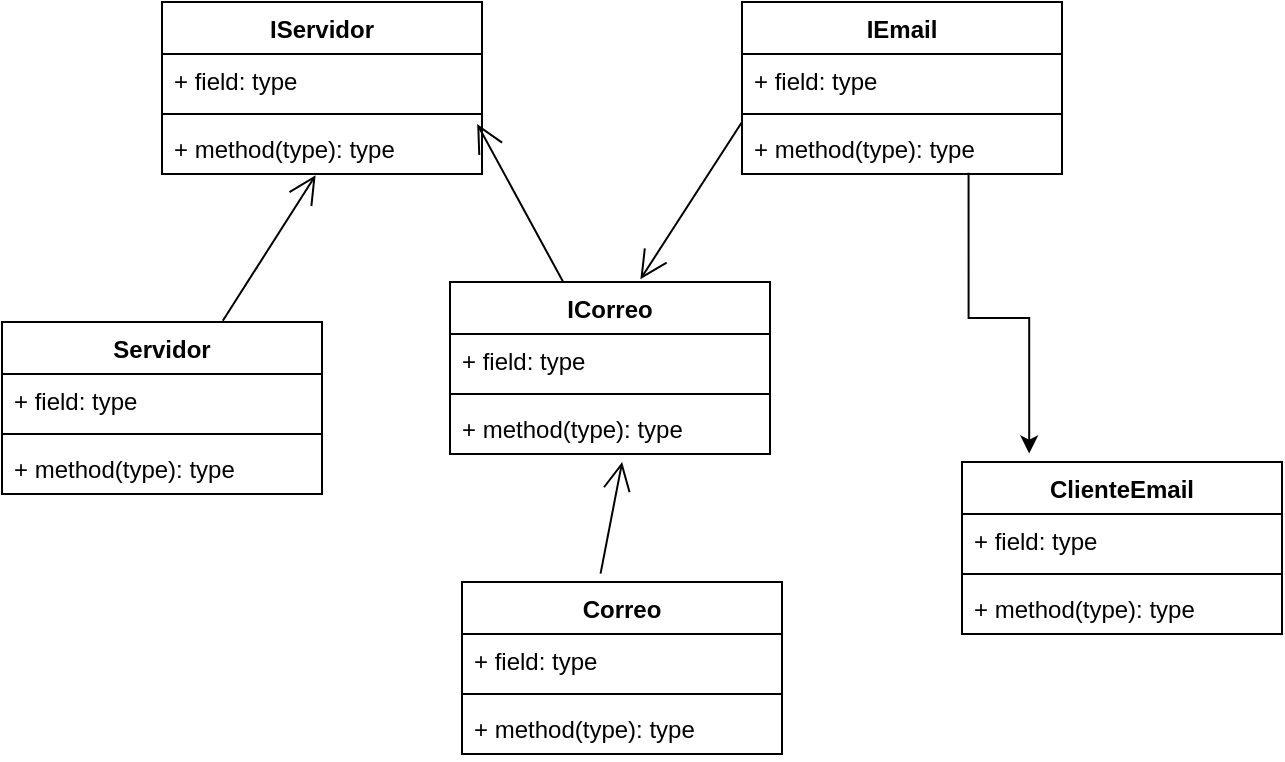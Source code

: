 <mxfile version="13.8.8" type="device"><diagram id="WllNUmJdWAZ3yXhXRguq" name="Page-1"><mxGraphModel dx="1278" dy="580" grid="1" gridSize="10" guides="1" tooltips="1" connect="1" arrows="1" fold="1" page="1" pageScale="1" pageWidth="827" pageHeight="1169" math="0" shadow="0"><root><mxCell id="0"/><mxCell id="1" parent="0"/><mxCell id="wB0SAdWNNSsO2EHMkE1V-1" value="ICorreo" style="swimlane;fontStyle=1;align=center;verticalAlign=top;childLayout=stackLayout;horizontal=1;startSize=26;horizontalStack=0;resizeParent=1;resizeParentMax=0;resizeLast=0;collapsible=1;marginBottom=0;" parent="1" vertex="1"><mxGeometry x="254" y="190" width="160" height="86" as="geometry"/></mxCell><mxCell id="wB0SAdWNNSsO2EHMkE1V-2" value="+ field: type" style="text;strokeColor=none;fillColor=none;align=left;verticalAlign=top;spacingLeft=4;spacingRight=4;overflow=hidden;rotatable=0;points=[[0,0.5],[1,0.5]];portConstraint=eastwest;" parent="wB0SAdWNNSsO2EHMkE1V-1" vertex="1"><mxGeometry y="26" width="160" height="26" as="geometry"/></mxCell><mxCell id="wB0SAdWNNSsO2EHMkE1V-3" value="" style="line;strokeWidth=1;fillColor=none;align=left;verticalAlign=middle;spacingTop=-1;spacingLeft=3;spacingRight=3;rotatable=0;labelPosition=right;points=[];portConstraint=eastwest;" parent="wB0SAdWNNSsO2EHMkE1V-1" vertex="1"><mxGeometry y="52" width="160" height="8" as="geometry"/></mxCell><mxCell id="wB0SAdWNNSsO2EHMkE1V-4" value="+ method(type): type" style="text;strokeColor=none;fillColor=none;align=left;verticalAlign=top;spacingLeft=4;spacingRight=4;overflow=hidden;rotatable=0;points=[[0,0.5],[1,0.5]];portConstraint=eastwest;" parent="wB0SAdWNNSsO2EHMkE1V-1" vertex="1"><mxGeometry y="60" width="160" height="26" as="geometry"/></mxCell><mxCell id="wB0SAdWNNSsO2EHMkE1V-5" value="IServidor" style="swimlane;fontStyle=1;align=center;verticalAlign=top;childLayout=stackLayout;horizontal=1;startSize=26;horizontalStack=0;resizeParent=1;resizeParentMax=0;resizeLast=0;collapsible=1;marginBottom=0;" parent="1" vertex="1"><mxGeometry x="110" y="50" width="160" height="86" as="geometry"/></mxCell><mxCell id="wB0SAdWNNSsO2EHMkE1V-6" value="+ field: type" style="text;strokeColor=none;fillColor=none;align=left;verticalAlign=top;spacingLeft=4;spacingRight=4;overflow=hidden;rotatable=0;points=[[0,0.5],[1,0.5]];portConstraint=eastwest;" parent="wB0SAdWNNSsO2EHMkE1V-5" vertex="1"><mxGeometry y="26" width="160" height="26" as="geometry"/></mxCell><mxCell id="wB0SAdWNNSsO2EHMkE1V-7" value="" style="line;strokeWidth=1;fillColor=none;align=left;verticalAlign=middle;spacingTop=-1;spacingLeft=3;spacingRight=3;rotatable=0;labelPosition=right;points=[];portConstraint=eastwest;" parent="wB0SAdWNNSsO2EHMkE1V-5" vertex="1"><mxGeometry y="52" width="160" height="8" as="geometry"/></mxCell><mxCell id="wB0SAdWNNSsO2EHMkE1V-8" value="+ method(type): type" style="text;strokeColor=none;fillColor=none;align=left;verticalAlign=top;spacingLeft=4;spacingRight=4;overflow=hidden;rotatable=0;points=[[0,0.5],[1,0.5]];portConstraint=eastwest;" parent="wB0SAdWNNSsO2EHMkE1V-5" vertex="1"><mxGeometry y="60" width="160" height="26" as="geometry"/></mxCell><mxCell id="wB0SAdWNNSsO2EHMkE1V-9" value="Servidor" style="swimlane;fontStyle=1;align=center;verticalAlign=top;childLayout=stackLayout;horizontal=1;startSize=26;horizontalStack=0;resizeParent=1;resizeParentMax=0;resizeLast=0;collapsible=1;marginBottom=0;" parent="1" vertex="1"><mxGeometry x="30" y="210" width="160" height="86" as="geometry"/></mxCell><mxCell id="wB0SAdWNNSsO2EHMkE1V-10" value="+ field: type" style="text;strokeColor=none;fillColor=none;align=left;verticalAlign=top;spacingLeft=4;spacingRight=4;overflow=hidden;rotatable=0;points=[[0,0.5],[1,0.5]];portConstraint=eastwest;" parent="wB0SAdWNNSsO2EHMkE1V-9" vertex="1"><mxGeometry y="26" width="160" height="26" as="geometry"/></mxCell><mxCell id="wB0SAdWNNSsO2EHMkE1V-11" value="" style="line;strokeWidth=1;fillColor=none;align=left;verticalAlign=middle;spacingTop=-1;spacingLeft=3;spacingRight=3;rotatable=0;labelPosition=right;points=[];portConstraint=eastwest;" parent="wB0SAdWNNSsO2EHMkE1V-9" vertex="1"><mxGeometry y="52" width="160" height="8" as="geometry"/></mxCell><mxCell id="wB0SAdWNNSsO2EHMkE1V-12" value="+ method(type): type" style="text;strokeColor=none;fillColor=none;align=left;verticalAlign=top;spacingLeft=4;spacingRight=4;overflow=hidden;rotatable=0;points=[[0,0.5],[1,0.5]];portConstraint=eastwest;" parent="wB0SAdWNNSsO2EHMkE1V-9" vertex="1"><mxGeometry y="60" width="160" height="26" as="geometry"/></mxCell><mxCell id="wB0SAdWNNSsO2EHMkE1V-17" style="edgeStyle=orthogonalEdgeStyle;rounded=0;orthogonalLoop=1;jettySize=auto;html=1;exitX=0.708;exitY=0.977;exitDx=0;exitDy=0;entryX=0.21;entryY=-0.049;entryDx=0;entryDy=0;entryPerimeter=0;exitPerimeter=0;" parent="1" source="wB0SAdWNNSsO2EHMkE1V-16" target="wB0SAdWNNSsO2EHMkE1V-20" edge="1"><mxGeometry relative="1" as="geometry"/></mxCell><mxCell id="wB0SAdWNNSsO2EHMkE1V-13" value="IEmail" style="swimlane;fontStyle=1;align=center;verticalAlign=top;childLayout=stackLayout;horizontal=1;startSize=26;horizontalStack=0;resizeParent=1;resizeParentMax=0;resizeLast=0;collapsible=1;marginBottom=0;" parent="1" vertex="1"><mxGeometry x="400" y="50" width="160" height="86" as="geometry"/></mxCell><mxCell id="wB0SAdWNNSsO2EHMkE1V-14" value="+ field: type" style="text;strokeColor=none;fillColor=none;align=left;verticalAlign=top;spacingLeft=4;spacingRight=4;overflow=hidden;rotatable=0;points=[[0,0.5],[1,0.5]];portConstraint=eastwest;" parent="wB0SAdWNNSsO2EHMkE1V-13" vertex="1"><mxGeometry y="26" width="160" height="26" as="geometry"/></mxCell><mxCell id="wB0SAdWNNSsO2EHMkE1V-15" value="" style="line;strokeWidth=1;fillColor=none;align=left;verticalAlign=middle;spacingTop=-1;spacingLeft=3;spacingRight=3;rotatable=0;labelPosition=right;points=[];portConstraint=eastwest;" parent="wB0SAdWNNSsO2EHMkE1V-13" vertex="1"><mxGeometry y="52" width="160" height="8" as="geometry"/></mxCell><mxCell id="wB0SAdWNNSsO2EHMkE1V-16" value="+ method(type): type" style="text;strokeColor=none;fillColor=none;align=left;verticalAlign=top;spacingLeft=4;spacingRight=4;overflow=hidden;rotatable=0;points=[[0,0.5],[1,0.5]];portConstraint=eastwest;" parent="wB0SAdWNNSsO2EHMkE1V-13" vertex="1"><mxGeometry y="60" width="160" height="26" as="geometry"/></mxCell><mxCell id="wB0SAdWNNSsO2EHMkE1V-18" value="" style="endArrow=open;endFill=1;endSize=12;html=1;exitX=0.69;exitY=-0.007;exitDx=0;exitDy=0;exitPerimeter=0;entryX=0.48;entryY=1.023;entryDx=0;entryDy=0;entryPerimeter=0;" parent="1" source="wB0SAdWNNSsO2EHMkE1V-9" target="wB0SAdWNNSsO2EHMkE1V-8" edge="1"><mxGeometry width="160" relative="1" as="geometry"><mxPoint x="210" y="240" as="sourcePoint"/><mxPoint x="370" y="240" as="targetPoint"/></mxGeometry></mxCell><mxCell id="wB0SAdWNNSsO2EHMkE1V-20" value="ClienteEmail" style="swimlane;fontStyle=1;align=center;verticalAlign=top;childLayout=stackLayout;horizontal=1;startSize=26;horizontalStack=0;resizeParent=1;resizeParentMax=0;resizeLast=0;collapsible=1;marginBottom=0;" parent="1" vertex="1"><mxGeometry x="510" y="280" width="160" height="86" as="geometry"/></mxCell><mxCell id="wB0SAdWNNSsO2EHMkE1V-21" value="+ field: type" style="text;strokeColor=none;fillColor=none;align=left;verticalAlign=top;spacingLeft=4;spacingRight=4;overflow=hidden;rotatable=0;points=[[0,0.5],[1,0.5]];portConstraint=eastwest;" parent="wB0SAdWNNSsO2EHMkE1V-20" vertex="1"><mxGeometry y="26" width="160" height="26" as="geometry"/></mxCell><mxCell id="wB0SAdWNNSsO2EHMkE1V-22" value="" style="line;strokeWidth=1;fillColor=none;align=left;verticalAlign=middle;spacingTop=-1;spacingLeft=3;spacingRight=3;rotatable=0;labelPosition=right;points=[];portConstraint=eastwest;" parent="wB0SAdWNNSsO2EHMkE1V-20" vertex="1"><mxGeometry y="52" width="160" height="8" as="geometry"/></mxCell><mxCell id="wB0SAdWNNSsO2EHMkE1V-23" value="+ method(type): type" style="text;strokeColor=none;fillColor=none;align=left;verticalAlign=top;spacingLeft=4;spacingRight=4;overflow=hidden;rotatable=0;points=[[0,0.5],[1,0.5]];portConstraint=eastwest;" parent="wB0SAdWNNSsO2EHMkE1V-20" vertex="1"><mxGeometry y="60" width="160" height="26" as="geometry"/></mxCell><mxCell id="ozdBK-RS0LZOihKnmCnX-1" value="" style="endArrow=open;endFill=1;endSize=12;html=1;exitX=0;exitY=0;exitDx=0;exitDy=0;exitPerimeter=0;entryX=0.595;entryY=-0.016;entryDx=0;entryDy=0;entryPerimeter=0;" edge="1" parent="1" source="wB0SAdWNNSsO2EHMkE1V-16" target="wB0SAdWNNSsO2EHMkE1V-1"><mxGeometry width="160" relative="1" as="geometry"><mxPoint x="330" y="300" as="sourcePoint"/><mxPoint x="490" y="300" as="targetPoint"/></mxGeometry></mxCell><mxCell id="ozdBK-RS0LZOihKnmCnX-2" value="" style="endArrow=open;endFill=1;endSize=12;html=1;entryX=0.985;entryY=0.038;entryDx=0;entryDy=0;entryPerimeter=0;" edge="1" parent="1" source="wB0SAdWNNSsO2EHMkE1V-1" target="wB0SAdWNNSsO2EHMkE1V-8"><mxGeometry width="160" relative="1" as="geometry"><mxPoint x="330" y="300" as="sourcePoint"/><mxPoint x="280" y="110" as="targetPoint"/></mxGeometry></mxCell><mxCell id="ozdBK-RS0LZOihKnmCnX-3" value="Correo" style="swimlane;fontStyle=1;align=center;verticalAlign=top;childLayout=stackLayout;horizontal=1;startSize=26;horizontalStack=0;resizeParent=1;resizeParentMax=0;resizeLast=0;collapsible=1;marginBottom=0;" vertex="1" parent="1"><mxGeometry x="260" y="340" width="160" height="86" as="geometry"/></mxCell><mxCell id="ozdBK-RS0LZOihKnmCnX-4" value="+ field: type" style="text;strokeColor=none;fillColor=none;align=left;verticalAlign=top;spacingLeft=4;spacingRight=4;overflow=hidden;rotatable=0;points=[[0,0.5],[1,0.5]];portConstraint=eastwest;" vertex="1" parent="ozdBK-RS0LZOihKnmCnX-3"><mxGeometry y="26" width="160" height="26" as="geometry"/></mxCell><mxCell id="ozdBK-RS0LZOihKnmCnX-5" value="" style="line;strokeWidth=1;fillColor=none;align=left;verticalAlign=middle;spacingTop=-1;spacingLeft=3;spacingRight=3;rotatable=0;labelPosition=right;points=[];portConstraint=eastwest;" vertex="1" parent="ozdBK-RS0LZOihKnmCnX-3"><mxGeometry y="52" width="160" height="8" as="geometry"/></mxCell><mxCell id="ozdBK-RS0LZOihKnmCnX-6" value="+ method(type): type" style="text;strokeColor=none;fillColor=none;align=left;verticalAlign=top;spacingLeft=4;spacingRight=4;overflow=hidden;rotatable=0;points=[[0,0.5],[1,0.5]];portConstraint=eastwest;" vertex="1" parent="ozdBK-RS0LZOihKnmCnX-3"><mxGeometry y="60" width="160" height="26" as="geometry"/></mxCell><mxCell id="ozdBK-RS0LZOihKnmCnX-7" value="" style="endArrow=open;endFill=1;endSize=12;html=1;exitX=0.433;exitY=-0.049;exitDx=0;exitDy=0;exitPerimeter=0;entryX=0.538;entryY=1.154;entryDx=0;entryDy=0;entryPerimeter=0;" edge="1" parent="1" source="ozdBK-RS0LZOihKnmCnX-3" target="wB0SAdWNNSsO2EHMkE1V-4"><mxGeometry width="160" relative="1" as="geometry"><mxPoint x="330" y="300" as="sourcePoint"/><mxPoint x="490" y="300" as="targetPoint"/></mxGeometry></mxCell></root></mxGraphModel></diagram></mxfile>